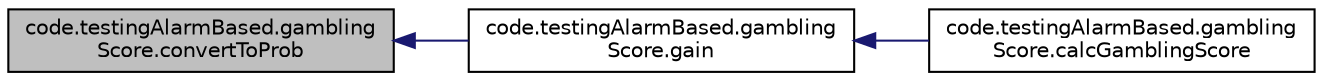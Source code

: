 digraph "code.testingAlarmBased.gamblingScore.convertToProb"
{
  edge [fontname="Helvetica",fontsize="10",labelfontname="Helvetica",labelfontsize="10"];
  node [fontname="Helvetica",fontsize="10",shape=record];
  rankdir="LR";
  Node5 [label="code.testingAlarmBased.gambling\lScore.convertToProb",height=0.2,width=0.4,color="black", fillcolor="grey75", style="filled", fontcolor="black"];
  Node5 -> Node6 [dir="back",color="midnightblue",fontsize="10",style="solid",fontname="Helvetica"];
  Node6 [label="code.testingAlarmBased.gambling\lScore.gain",height=0.2,width=0.4,color="black", fillcolor="white", style="filled",URL="$namespacecode_1_1testing_alarm_based_1_1gambling_score.html#a1b976a411bf64f4dd4e11bda62fdb183"];
  Node6 -> Node7 [dir="back",color="midnightblue",fontsize="10",style="solid",fontname="Helvetica"];
  Node7 [label="code.testingAlarmBased.gambling\lScore.calcGamblingScore",height=0.2,width=0.4,color="black", fillcolor="white", style="filled",URL="$namespacecode_1_1testing_alarm_based_1_1gambling_score.html#aad9bec9d645e25d32c79a3507c32d881"];
}
